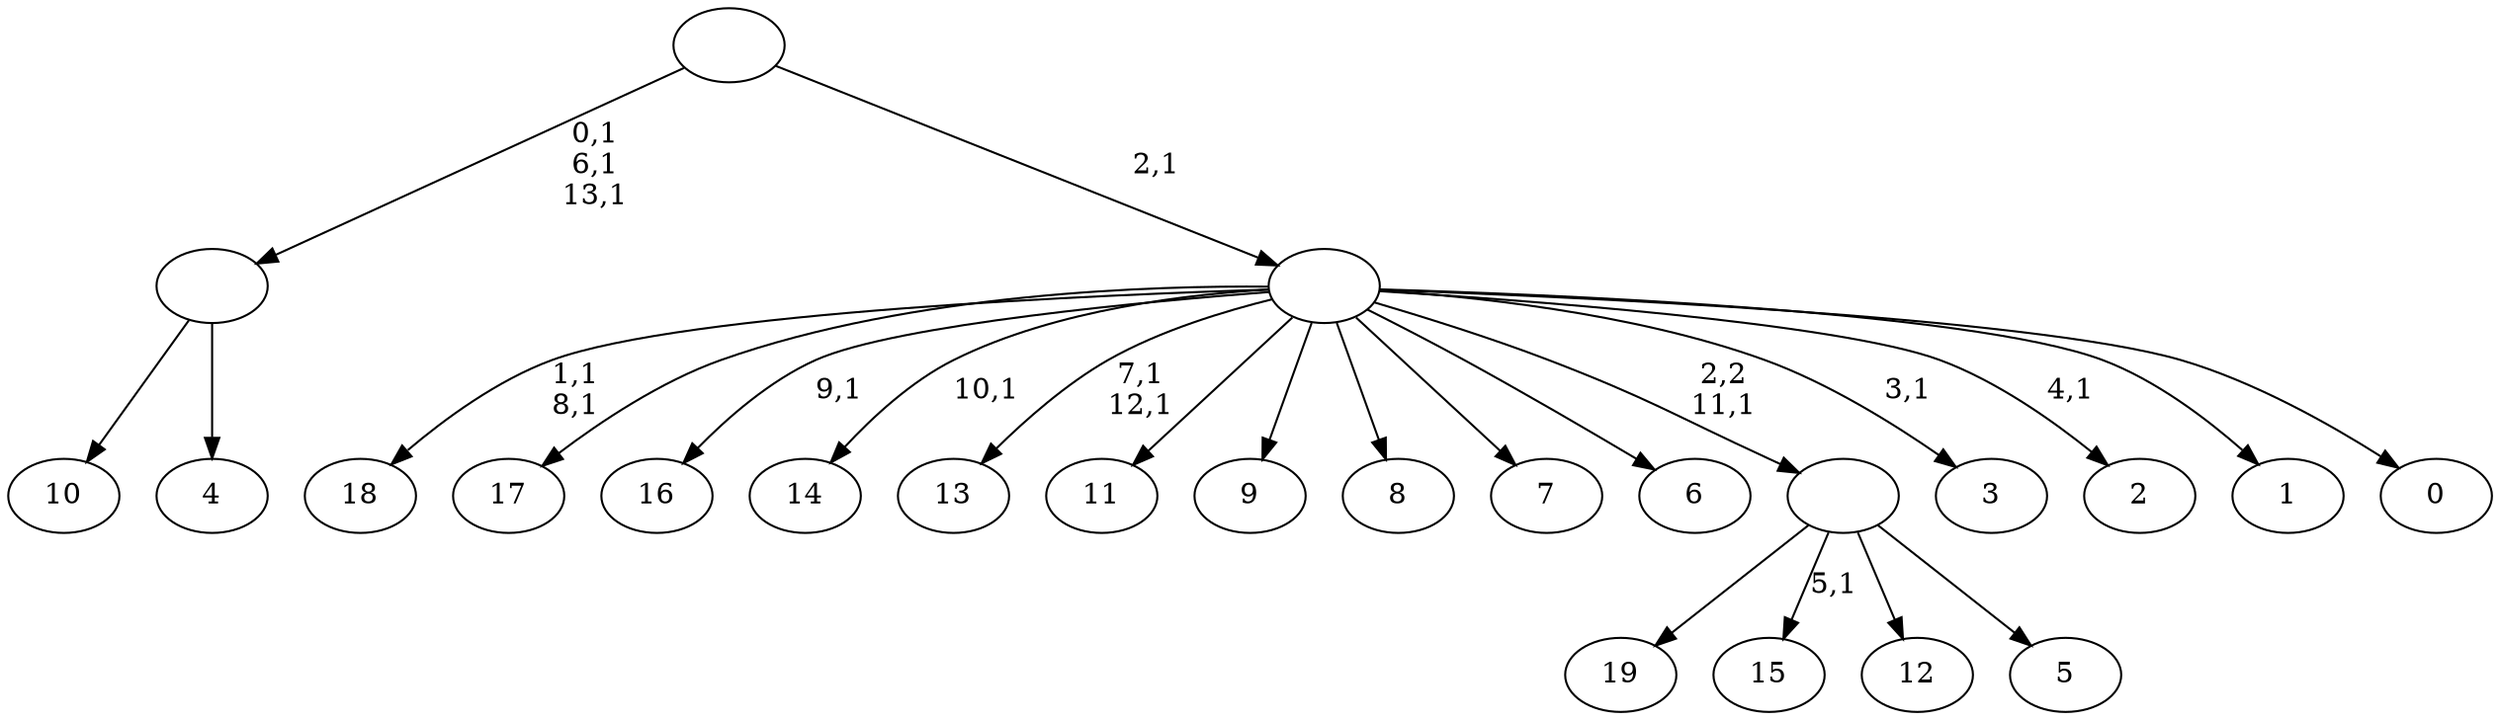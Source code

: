 digraph T {
	34 [label="19"]
	33 [label="18"]
	30 [label="17"]
	29 [label="16"]
	27 [label="15"]
	25 [label="14"]
	23 [label="13"]
	20 [label="12"]
	19 [label="11"]
	18 [label="10"]
	17 [label="9"]
	16 [label="8"]
	15 [label="7"]
	14 [label="6"]
	13 [label="5"]
	12 [label=""]
	11 [label="4"]
	10 [label=""]
	7 [label="3"]
	5 [label="2"]
	3 [label="1"]
	2 [label="0"]
	1 [label=""]
	0 [label=""]
	12 -> 27 [label="5,1"]
	12 -> 34 [label=""]
	12 -> 20 [label=""]
	12 -> 13 [label=""]
	10 -> 18 [label=""]
	10 -> 11 [label=""]
	1 -> 5 [label="4,1"]
	1 -> 7 [label="3,1"]
	1 -> 23 [label="7,1\n12,1"]
	1 -> 25 [label="10,1"]
	1 -> 29 [label="9,1"]
	1 -> 33 [label="1,1\n8,1"]
	1 -> 30 [label=""]
	1 -> 19 [label=""]
	1 -> 17 [label=""]
	1 -> 16 [label=""]
	1 -> 15 [label=""]
	1 -> 14 [label=""]
	1 -> 12 [label="2,2\n11,1"]
	1 -> 3 [label=""]
	1 -> 2 [label=""]
	0 -> 10 [label="0,1\n6,1\n13,1"]
	0 -> 1 [label="2,1"]
}
